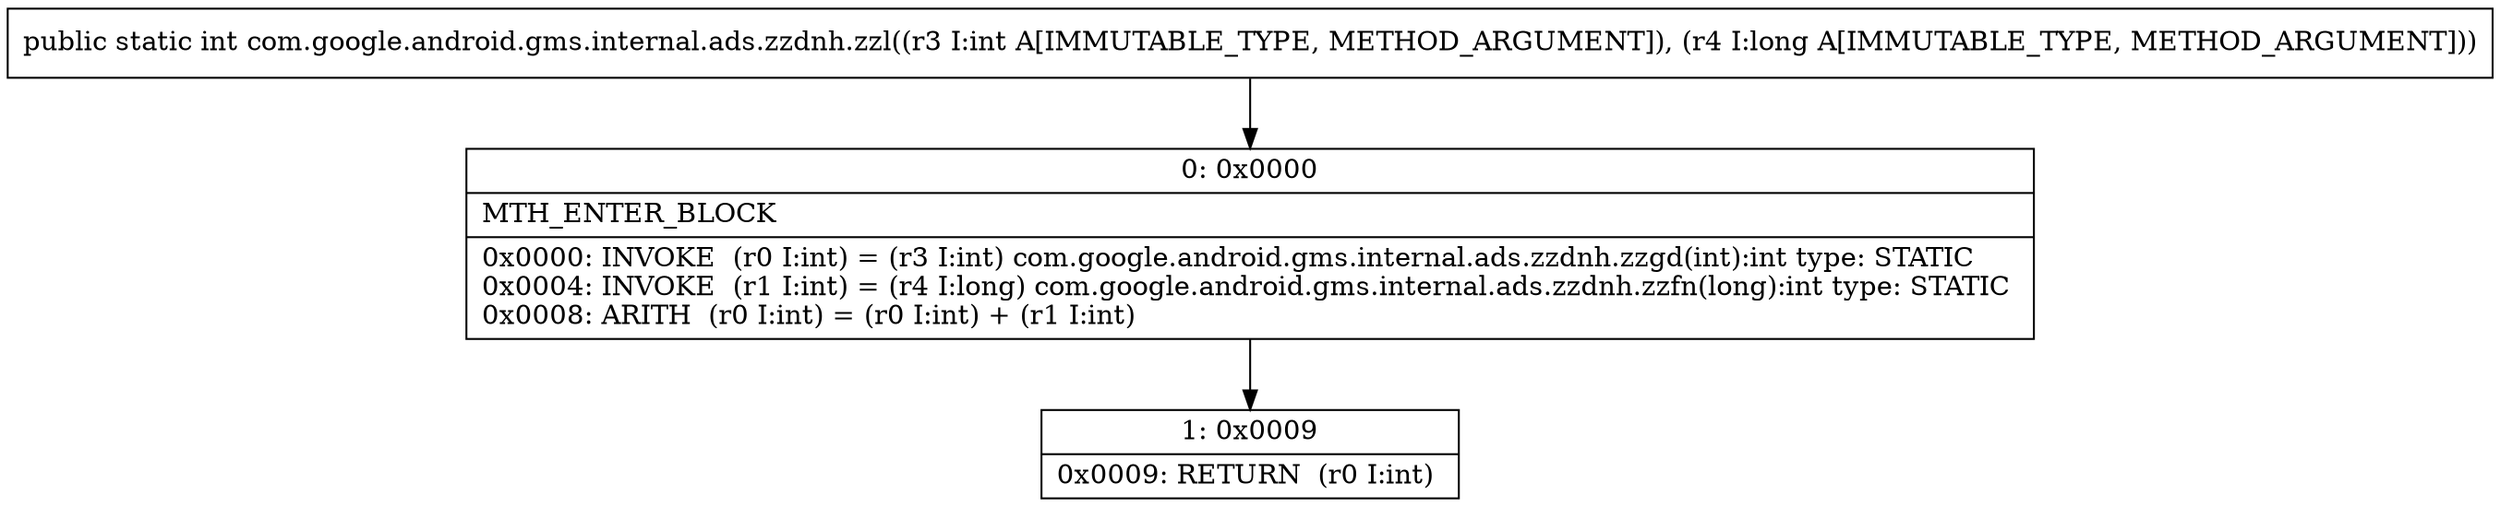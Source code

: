 digraph "CFG forcom.google.android.gms.internal.ads.zzdnh.zzl(IJ)I" {
Node_0 [shape=record,label="{0\:\ 0x0000|MTH_ENTER_BLOCK\l|0x0000: INVOKE  (r0 I:int) = (r3 I:int) com.google.android.gms.internal.ads.zzdnh.zzgd(int):int type: STATIC \l0x0004: INVOKE  (r1 I:int) = (r4 I:long) com.google.android.gms.internal.ads.zzdnh.zzfn(long):int type: STATIC \l0x0008: ARITH  (r0 I:int) = (r0 I:int) + (r1 I:int) \l}"];
Node_1 [shape=record,label="{1\:\ 0x0009|0x0009: RETURN  (r0 I:int) \l}"];
MethodNode[shape=record,label="{public static int com.google.android.gms.internal.ads.zzdnh.zzl((r3 I:int A[IMMUTABLE_TYPE, METHOD_ARGUMENT]), (r4 I:long A[IMMUTABLE_TYPE, METHOD_ARGUMENT])) }"];
MethodNode -> Node_0;
Node_0 -> Node_1;
}

